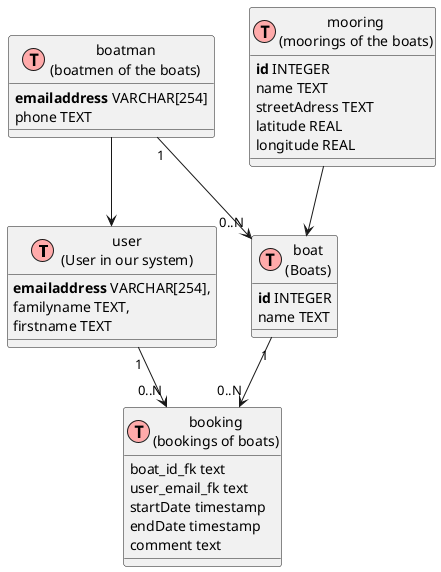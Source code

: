 @startuml
' from https://gist.github.com/QuantumGhost/0955a45383a0b6c0bc24f9654b3cb561
' uncomment the line below if you're using computer with a retina display
' skinparam dpi 300
!define Table(name,desc) class name as "desc" << (T,#FFAAAA) >>
' we use bold for primary key
' green color for unique
' and underscore for not_null
!define primary_key(x) <b>x</b>
!define unique(x) <color:green>x</color>
!define not_null(x) <u>x</u>
' other tags available:
' <i></i>
' <back:COLOR></color>, where color is a color name or html color code
' (#FFAACC)
' see: http://plantuml.com/classes.html#More
hide methods1
hide stereotypes

' entities
Table(user, "user\n(User in our system)") {  
    primary_key(emailaddress) VARCHAR[254],
    familyname TEXT,
    firstname TEXT
}

Table(boat, "boat\n(Boats)"){
    primary_key(id) INTEGER
    name TEXT
}

Table(boatman,"boatman\n(boatmen of the boats)"){
    primary_key(emailaddress) VARCHAR[254]
    phone TEXT
}

Table(mooring, "mooring\n(moorings of the boats)"){
    primary_key(id) INTEGER
    name TEXT
    streetAdress TEXT
    latitude REAL
    longitude REAL
}

Table(booking,"booking\n(bookings of boats)"){
    boat_id_fk text
    user_email_fk text
    startDate timestamp
    endDate timestamp
    comment text
}
boatman --> user
mooring --> boat
boatman "1" --> "0..N" boat
user "1" --> "0..N" booking
boat "1" --> "0..N" booking

@enduml